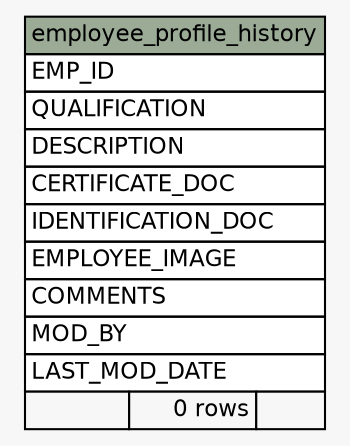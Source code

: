// dot 2.38.0 on Windows 7 6.1
// SchemaSpy rev 590
digraph "employee_profile_history" {
  graph [
    rankdir="RL"
    bgcolor="#f7f7f7"
    nodesep="0.18"
    ranksep="0.46"
    fontname="Helvetica"
    fontsize="11"
  ];
  node [
    fontname="Helvetica"
    fontsize="11"
    shape="plaintext"
  ];
  edge [
    arrowsize="0.8"
  ];
  "employee_profile_history" [
    label=<
    <TABLE BORDER="0" CELLBORDER="1" CELLSPACING="0" BGCOLOR="#ffffff">
      <TR><TD COLSPAN="3" BGCOLOR="#9bab96" ALIGN="CENTER">employee_profile_history</TD></TR>
      <TR><TD PORT="EMP_ID" COLSPAN="3" ALIGN="LEFT">EMP_ID</TD></TR>
      <TR><TD PORT="QUALIFICATION" COLSPAN="3" ALIGN="LEFT">QUALIFICATION</TD></TR>
      <TR><TD PORT="DESCRIPTION" COLSPAN="3" ALIGN="LEFT">DESCRIPTION</TD></TR>
      <TR><TD PORT="CERTIFICATE_DOC" COLSPAN="3" ALIGN="LEFT">CERTIFICATE_DOC</TD></TR>
      <TR><TD PORT="IDENTIFICATION_DOC" COLSPAN="3" ALIGN="LEFT">IDENTIFICATION_DOC</TD></TR>
      <TR><TD PORT="EMPLOYEE_IMAGE" COLSPAN="3" ALIGN="LEFT">EMPLOYEE_IMAGE</TD></TR>
      <TR><TD PORT="COMMENTS" COLSPAN="3" ALIGN="LEFT">COMMENTS</TD></TR>
      <TR><TD PORT="MOD_BY" COLSPAN="3" ALIGN="LEFT">MOD_BY</TD></TR>
      <TR><TD PORT="LAST_MOD_DATE" COLSPAN="3" ALIGN="LEFT">LAST_MOD_DATE</TD></TR>
      <TR><TD ALIGN="LEFT" BGCOLOR="#f7f7f7">  </TD><TD ALIGN="RIGHT" BGCOLOR="#f7f7f7">0 rows</TD><TD ALIGN="RIGHT" BGCOLOR="#f7f7f7">  </TD></TR>
    </TABLE>>
    URL="tables/employee_profile_history.html"
    tooltip="employee_profile_history"
  ];
}

